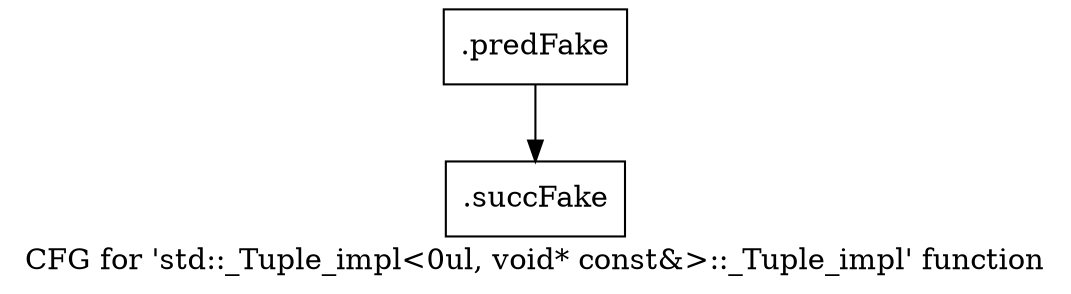 digraph "CFG for 'std::_Tuple_impl\<0ul, void* const&\>::_Tuple_impl' function" {
	label="CFG for 'std::_Tuple_impl\<0ul, void* const&\>::_Tuple_impl' function";

	Node0x5217710 [shape=record,filename="",linenumber="",label="{.predFake}"];
	Node0x5217710 -> Node0x52d2380[ callList="" memoryops="" filename="/home/akhilkushe/Xilinx/Vitis_HLS/2021.2/tps/lnx64/gcc-6.2.0/lib/gcc/x86_64-pc-linux-gnu/6.2.0/../../../../include/c++/6.2.0/tuple" execusionnum="1"];
	Node0x52d2380 [shape=record,filename="/home/akhilkushe/Xilinx/Vitis_HLS/2021.2/tps/lnx64/gcc-6.2.0/lib/gcc/x86_64-pc-linux-gnu/6.2.0/../../../../include/c++/6.2.0/tuple",linenumber="368",label="{.succFake}"];
}
